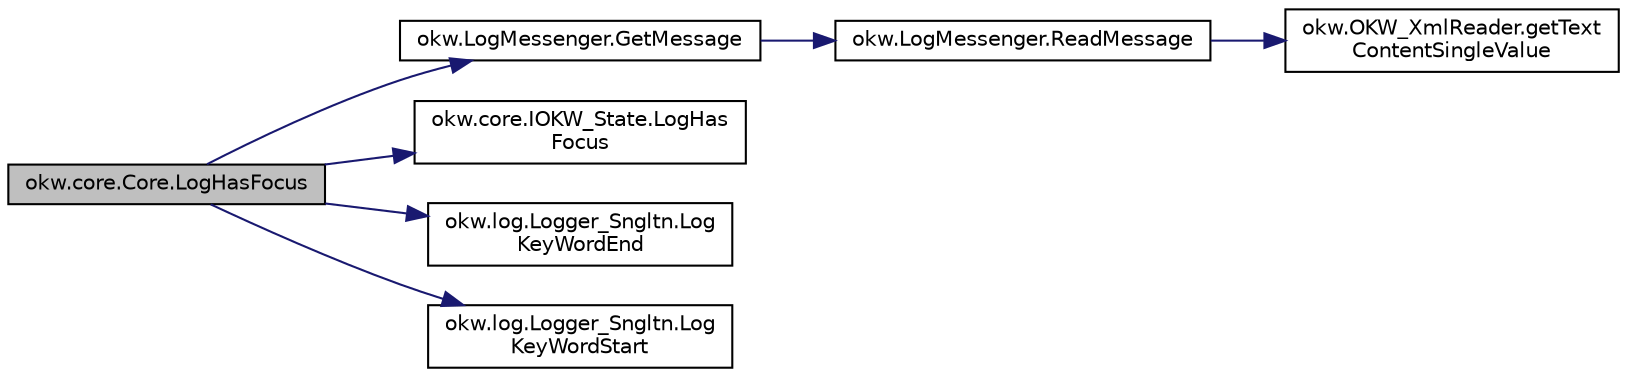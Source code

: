 digraph "okw.core.Core.LogHasFocus"
{
 // INTERACTIVE_SVG=YES
 // LATEX_PDF_SIZE
  edge [fontname="Helvetica",fontsize="10",labelfontname="Helvetica",labelfontsize="10"];
  node [fontname="Helvetica",fontsize="10",shape=record];
  rankdir="LR";
  Node1 [label="okw.core.Core.LogHasFocus",height=0.2,width=0.4,color="black", fillcolor="grey75", style="filled", fontcolor="black",tooltip="Dokumentiert den Fokus-Status des gegebenen Objekts."];
  Node1 -> Node2 [color="midnightblue",fontsize="10",style="solid",fontname="Helvetica"];
  Node2 [label="okw.LogMessenger.GetMessage",height=0.2,width=0.4,color="black", fillcolor="white", style="filled",URL="$classokw_1_1_log_messenger.html#af225d1f037d47b3b085175c09d78bdd2",tooltip="Holt die Log-Meldung für MethodeNmae/Textkey ohne weitere Parameter."];
  Node2 -> Node3 [color="midnightblue",fontsize="10",style="solid",fontname="Helvetica"];
  Node3 [label="okw.LogMessenger.ReadMessage",height=0.2,width=0.4,color="black", fillcolor="white", style="filled",URL="$classokw_1_1_log_messenger.html#a530cd6ab82ec82a04206a2e976ec06e3",tooltip="Interne Kernfunktion holt die Log-Meldung mit Platzhaltern aus der XML-Datei."];
  Node3 -> Node4 [color="midnightblue",fontsize="10",style="solid",fontname="Helvetica"];
  Node4 [label="okw.OKW_XmlReader.getText\lContentSingleValue",height=0.2,width=0.4,color="black", fillcolor="white", style="filled",URL="$classokw_1_1_o_k_w___xml_reader.html#ab920b5335a2e1429c14cc5f8e79f39eb",tooltip="Liest den TextContent eines Tag."];
  Node1 -> Node5 [color="midnightblue",fontsize="10",style="solid",fontname="Helvetica"];
  Node5 [label="okw.core.IOKW_State.LogHas\lFocus",height=0.2,width=0.4,color="black", fillcolor="white", style="filled",URL="$interfaceokw_1_1core_1_1_i_o_k_w___state.html#a2f5401278066c4012e2f1e6691d619ee",tooltip="Dokumentiert den Fokus-Status des gegebenen Objekts."];
  Node1 -> Node6 [color="midnightblue",fontsize="10",style="solid",fontname="Helvetica"];
  Node6 [label="okw.log.Logger_Sngltn.Log\lKeyWordEnd",height=0.2,width=0.4,color="black", fillcolor="white", style="filled",URL="$classokw_1_1log_1_1_logger___sngltn.html#aa7d2da98631d21644da70c187f03155e",tooltip="LogKeyWordEnd:"];
  Node1 -> Node7 [color="midnightblue",fontsize="10",style="solid",fontname="Helvetica"];
  Node7 [label="okw.log.Logger_Sngltn.Log\lKeyWordStart",height=0.2,width=0.4,color="black", fillcolor="white", style="filled",URL="$classokw_1_1log_1_1_logger___sngltn.html#a70ec25e200e00ecefc544e8fd371d2ef",tooltip="Ausgabe eines Schlüsselwortes."];
}
